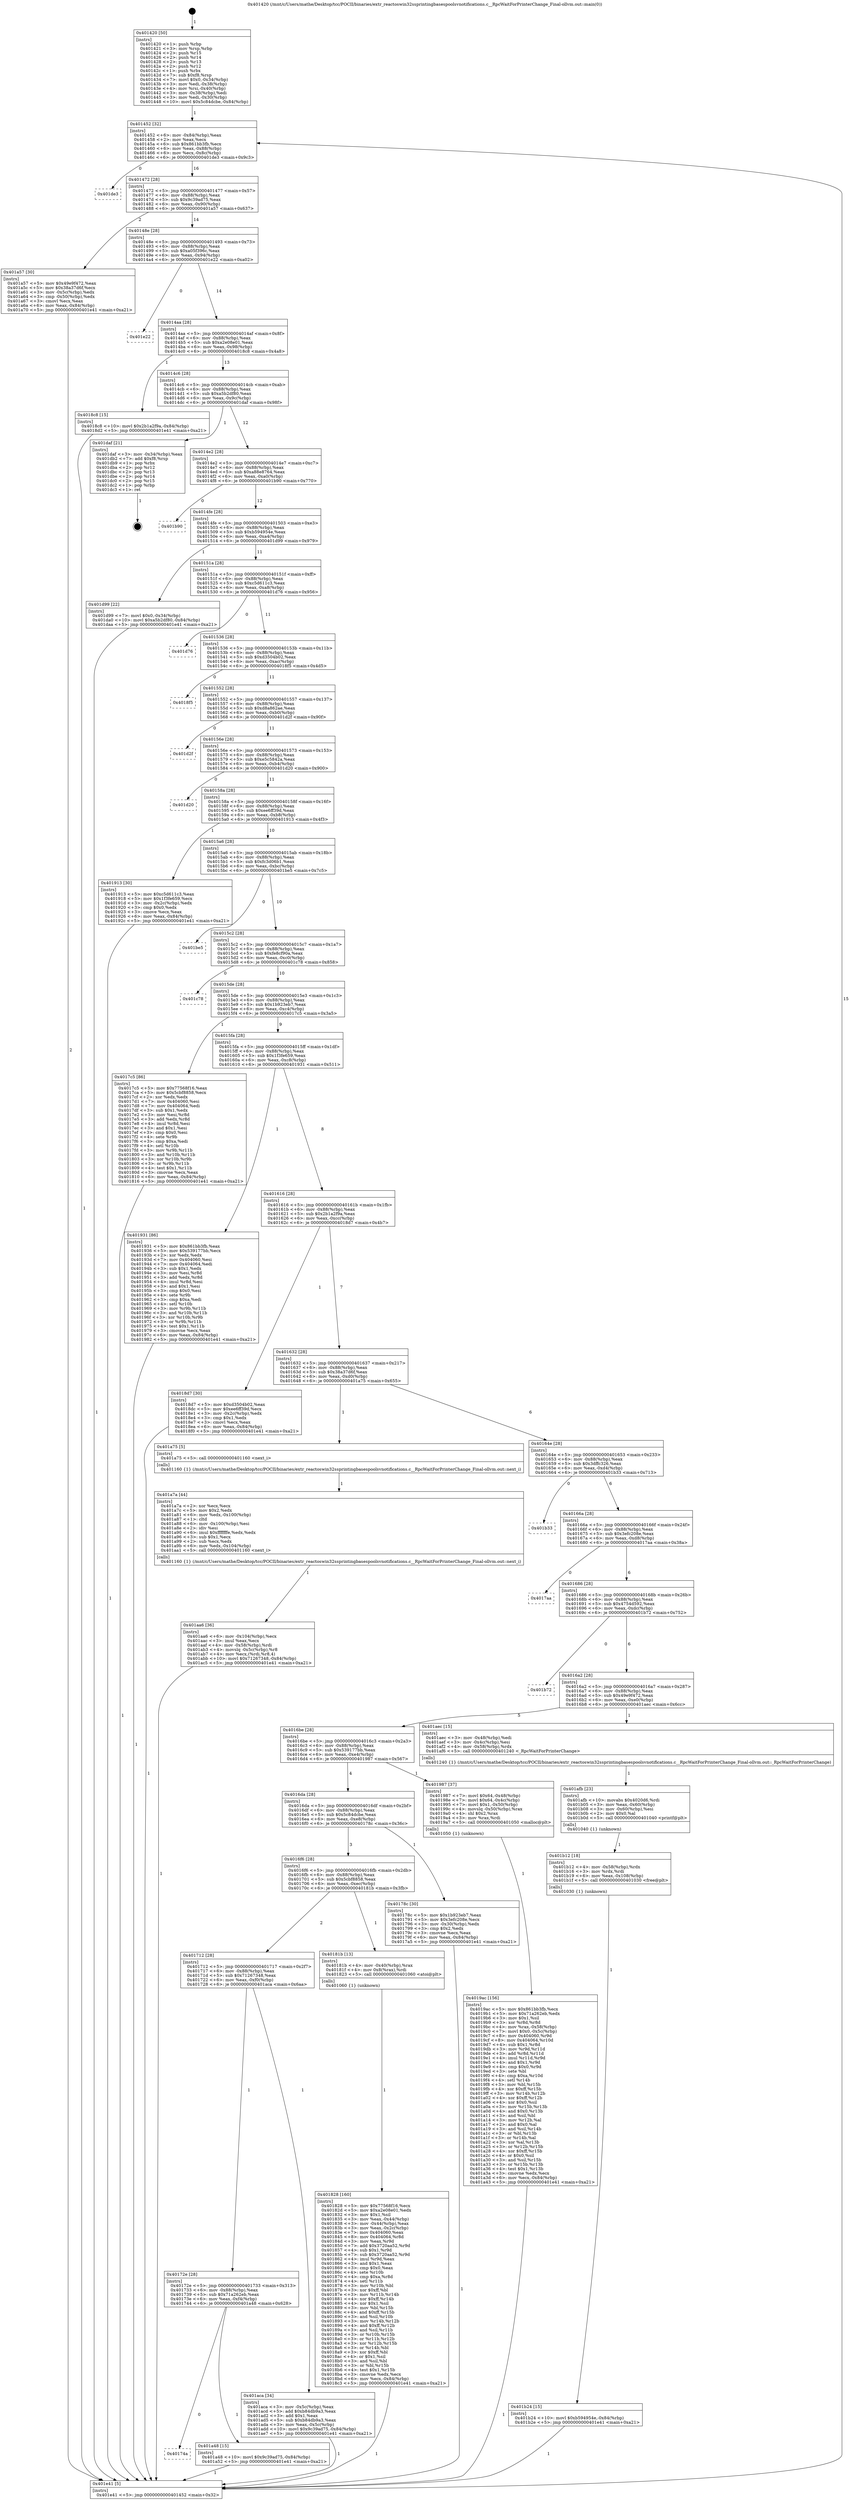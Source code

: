 digraph "0x401420" {
  label = "0x401420 (/mnt/c/Users/mathe/Desktop/tcc/POCII/binaries/extr_reactoswin32ssprintingbasespoolsvnotifications.c__RpcWaitForPrinterChange_Final-ollvm.out::main(0))"
  labelloc = "t"
  node[shape=record]

  Entry [label="",width=0.3,height=0.3,shape=circle,fillcolor=black,style=filled]
  "0x401452" [label="{
     0x401452 [32]\l
     | [instrs]\l
     &nbsp;&nbsp;0x401452 \<+6\>: mov -0x84(%rbp),%eax\l
     &nbsp;&nbsp;0x401458 \<+2\>: mov %eax,%ecx\l
     &nbsp;&nbsp;0x40145a \<+6\>: sub $0x861bb3fb,%ecx\l
     &nbsp;&nbsp;0x401460 \<+6\>: mov %eax,-0x88(%rbp)\l
     &nbsp;&nbsp;0x401466 \<+6\>: mov %ecx,-0x8c(%rbp)\l
     &nbsp;&nbsp;0x40146c \<+6\>: je 0000000000401de3 \<main+0x9c3\>\l
  }"]
  "0x401de3" [label="{
     0x401de3\l
  }", style=dashed]
  "0x401472" [label="{
     0x401472 [28]\l
     | [instrs]\l
     &nbsp;&nbsp;0x401472 \<+5\>: jmp 0000000000401477 \<main+0x57\>\l
     &nbsp;&nbsp;0x401477 \<+6\>: mov -0x88(%rbp),%eax\l
     &nbsp;&nbsp;0x40147d \<+5\>: sub $0x9c39ad75,%eax\l
     &nbsp;&nbsp;0x401482 \<+6\>: mov %eax,-0x90(%rbp)\l
     &nbsp;&nbsp;0x401488 \<+6\>: je 0000000000401a57 \<main+0x637\>\l
  }"]
  Exit [label="",width=0.3,height=0.3,shape=circle,fillcolor=black,style=filled,peripheries=2]
  "0x401a57" [label="{
     0x401a57 [30]\l
     | [instrs]\l
     &nbsp;&nbsp;0x401a57 \<+5\>: mov $0x49e9f472,%eax\l
     &nbsp;&nbsp;0x401a5c \<+5\>: mov $0x38a37d6f,%ecx\l
     &nbsp;&nbsp;0x401a61 \<+3\>: mov -0x5c(%rbp),%edx\l
     &nbsp;&nbsp;0x401a64 \<+3\>: cmp -0x50(%rbp),%edx\l
     &nbsp;&nbsp;0x401a67 \<+3\>: cmovl %ecx,%eax\l
     &nbsp;&nbsp;0x401a6a \<+6\>: mov %eax,-0x84(%rbp)\l
     &nbsp;&nbsp;0x401a70 \<+5\>: jmp 0000000000401e41 \<main+0xa21\>\l
  }"]
  "0x40148e" [label="{
     0x40148e [28]\l
     | [instrs]\l
     &nbsp;&nbsp;0x40148e \<+5\>: jmp 0000000000401493 \<main+0x73\>\l
     &nbsp;&nbsp;0x401493 \<+6\>: mov -0x88(%rbp),%eax\l
     &nbsp;&nbsp;0x401499 \<+5\>: sub $0xa05f396c,%eax\l
     &nbsp;&nbsp;0x40149e \<+6\>: mov %eax,-0x94(%rbp)\l
     &nbsp;&nbsp;0x4014a4 \<+6\>: je 0000000000401e22 \<main+0xa02\>\l
  }"]
  "0x401b24" [label="{
     0x401b24 [15]\l
     | [instrs]\l
     &nbsp;&nbsp;0x401b24 \<+10\>: movl $0xb594954e,-0x84(%rbp)\l
     &nbsp;&nbsp;0x401b2e \<+5\>: jmp 0000000000401e41 \<main+0xa21\>\l
  }"]
  "0x401e22" [label="{
     0x401e22\l
  }", style=dashed]
  "0x4014aa" [label="{
     0x4014aa [28]\l
     | [instrs]\l
     &nbsp;&nbsp;0x4014aa \<+5\>: jmp 00000000004014af \<main+0x8f\>\l
     &nbsp;&nbsp;0x4014af \<+6\>: mov -0x88(%rbp),%eax\l
     &nbsp;&nbsp;0x4014b5 \<+5\>: sub $0xa2e08e01,%eax\l
     &nbsp;&nbsp;0x4014ba \<+6\>: mov %eax,-0x98(%rbp)\l
     &nbsp;&nbsp;0x4014c0 \<+6\>: je 00000000004018c8 \<main+0x4a8\>\l
  }"]
  "0x401b12" [label="{
     0x401b12 [18]\l
     | [instrs]\l
     &nbsp;&nbsp;0x401b12 \<+4\>: mov -0x58(%rbp),%rdx\l
     &nbsp;&nbsp;0x401b16 \<+3\>: mov %rdx,%rdi\l
     &nbsp;&nbsp;0x401b19 \<+6\>: mov %eax,-0x108(%rbp)\l
     &nbsp;&nbsp;0x401b1f \<+5\>: call 0000000000401030 \<free@plt\>\l
     | [calls]\l
     &nbsp;&nbsp;0x401030 \{1\} (unknown)\l
  }"]
  "0x4018c8" [label="{
     0x4018c8 [15]\l
     | [instrs]\l
     &nbsp;&nbsp;0x4018c8 \<+10\>: movl $0x2b1a2f9a,-0x84(%rbp)\l
     &nbsp;&nbsp;0x4018d2 \<+5\>: jmp 0000000000401e41 \<main+0xa21\>\l
  }"]
  "0x4014c6" [label="{
     0x4014c6 [28]\l
     | [instrs]\l
     &nbsp;&nbsp;0x4014c6 \<+5\>: jmp 00000000004014cb \<main+0xab\>\l
     &nbsp;&nbsp;0x4014cb \<+6\>: mov -0x88(%rbp),%eax\l
     &nbsp;&nbsp;0x4014d1 \<+5\>: sub $0xa5b2df80,%eax\l
     &nbsp;&nbsp;0x4014d6 \<+6\>: mov %eax,-0x9c(%rbp)\l
     &nbsp;&nbsp;0x4014dc \<+6\>: je 0000000000401daf \<main+0x98f\>\l
  }"]
  "0x401afb" [label="{
     0x401afb [23]\l
     | [instrs]\l
     &nbsp;&nbsp;0x401afb \<+10\>: movabs $0x4020d6,%rdi\l
     &nbsp;&nbsp;0x401b05 \<+3\>: mov %eax,-0x60(%rbp)\l
     &nbsp;&nbsp;0x401b08 \<+3\>: mov -0x60(%rbp),%esi\l
     &nbsp;&nbsp;0x401b0b \<+2\>: mov $0x0,%al\l
     &nbsp;&nbsp;0x401b0d \<+5\>: call 0000000000401040 \<printf@plt\>\l
     | [calls]\l
     &nbsp;&nbsp;0x401040 \{1\} (unknown)\l
  }"]
  "0x401daf" [label="{
     0x401daf [21]\l
     | [instrs]\l
     &nbsp;&nbsp;0x401daf \<+3\>: mov -0x34(%rbp),%eax\l
     &nbsp;&nbsp;0x401db2 \<+7\>: add $0xf8,%rsp\l
     &nbsp;&nbsp;0x401db9 \<+1\>: pop %rbx\l
     &nbsp;&nbsp;0x401dba \<+2\>: pop %r12\l
     &nbsp;&nbsp;0x401dbc \<+2\>: pop %r13\l
     &nbsp;&nbsp;0x401dbe \<+2\>: pop %r14\l
     &nbsp;&nbsp;0x401dc0 \<+2\>: pop %r15\l
     &nbsp;&nbsp;0x401dc2 \<+1\>: pop %rbp\l
     &nbsp;&nbsp;0x401dc3 \<+1\>: ret\l
  }"]
  "0x4014e2" [label="{
     0x4014e2 [28]\l
     | [instrs]\l
     &nbsp;&nbsp;0x4014e2 \<+5\>: jmp 00000000004014e7 \<main+0xc7\>\l
     &nbsp;&nbsp;0x4014e7 \<+6\>: mov -0x88(%rbp),%eax\l
     &nbsp;&nbsp;0x4014ed \<+5\>: sub $0xa88e8764,%eax\l
     &nbsp;&nbsp;0x4014f2 \<+6\>: mov %eax,-0xa0(%rbp)\l
     &nbsp;&nbsp;0x4014f8 \<+6\>: je 0000000000401b90 \<main+0x770\>\l
  }"]
  "0x401aa6" [label="{
     0x401aa6 [36]\l
     | [instrs]\l
     &nbsp;&nbsp;0x401aa6 \<+6\>: mov -0x104(%rbp),%ecx\l
     &nbsp;&nbsp;0x401aac \<+3\>: imul %eax,%ecx\l
     &nbsp;&nbsp;0x401aaf \<+4\>: mov -0x58(%rbp),%rdi\l
     &nbsp;&nbsp;0x401ab3 \<+4\>: movslq -0x5c(%rbp),%r8\l
     &nbsp;&nbsp;0x401ab7 \<+4\>: mov %ecx,(%rdi,%r8,4)\l
     &nbsp;&nbsp;0x401abb \<+10\>: movl $0x71267348,-0x84(%rbp)\l
     &nbsp;&nbsp;0x401ac5 \<+5\>: jmp 0000000000401e41 \<main+0xa21\>\l
  }"]
  "0x401b90" [label="{
     0x401b90\l
  }", style=dashed]
  "0x4014fe" [label="{
     0x4014fe [28]\l
     | [instrs]\l
     &nbsp;&nbsp;0x4014fe \<+5\>: jmp 0000000000401503 \<main+0xe3\>\l
     &nbsp;&nbsp;0x401503 \<+6\>: mov -0x88(%rbp),%eax\l
     &nbsp;&nbsp;0x401509 \<+5\>: sub $0xb594954e,%eax\l
     &nbsp;&nbsp;0x40150e \<+6\>: mov %eax,-0xa4(%rbp)\l
     &nbsp;&nbsp;0x401514 \<+6\>: je 0000000000401d99 \<main+0x979\>\l
  }"]
  "0x401a7a" [label="{
     0x401a7a [44]\l
     | [instrs]\l
     &nbsp;&nbsp;0x401a7a \<+2\>: xor %ecx,%ecx\l
     &nbsp;&nbsp;0x401a7c \<+5\>: mov $0x2,%edx\l
     &nbsp;&nbsp;0x401a81 \<+6\>: mov %edx,-0x100(%rbp)\l
     &nbsp;&nbsp;0x401a87 \<+1\>: cltd\l
     &nbsp;&nbsp;0x401a88 \<+6\>: mov -0x100(%rbp),%esi\l
     &nbsp;&nbsp;0x401a8e \<+2\>: idiv %esi\l
     &nbsp;&nbsp;0x401a90 \<+6\>: imul $0xfffffffe,%edx,%edx\l
     &nbsp;&nbsp;0x401a96 \<+3\>: sub $0x1,%ecx\l
     &nbsp;&nbsp;0x401a99 \<+2\>: sub %ecx,%edx\l
     &nbsp;&nbsp;0x401a9b \<+6\>: mov %edx,-0x104(%rbp)\l
     &nbsp;&nbsp;0x401aa1 \<+5\>: call 0000000000401160 \<next_i\>\l
     | [calls]\l
     &nbsp;&nbsp;0x401160 \{1\} (/mnt/c/Users/mathe/Desktop/tcc/POCII/binaries/extr_reactoswin32ssprintingbasespoolsvnotifications.c__RpcWaitForPrinterChange_Final-ollvm.out::next_i)\l
  }"]
  "0x401d99" [label="{
     0x401d99 [22]\l
     | [instrs]\l
     &nbsp;&nbsp;0x401d99 \<+7\>: movl $0x0,-0x34(%rbp)\l
     &nbsp;&nbsp;0x401da0 \<+10\>: movl $0xa5b2df80,-0x84(%rbp)\l
     &nbsp;&nbsp;0x401daa \<+5\>: jmp 0000000000401e41 \<main+0xa21\>\l
  }"]
  "0x40151a" [label="{
     0x40151a [28]\l
     | [instrs]\l
     &nbsp;&nbsp;0x40151a \<+5\>: jmp 000000000040151f \<main+0xff\>\l
     &nbsp;&nbsp;0x40151f \<+6\>: mov -0x88(%rbp),%eax\l
     &nbsp;&nbsp;0x401525 \<+5\>: sub $0xc5d611c3,%eax\l
     &nbsp;&nbsp;0x40152a \<+6\>: mov %eax,-0xa8(%rbp)\l
     &nbsp;&nbsp;0x401530 \<+6\>: je 0000000000401d76 \<main+0x956\>\l
  }"]
  "0x40174a" [label="{
     0x40174a\l
  }", style=dashed]
  "0x401d76" [label="{
     0x401d76\l
  }", style=dashed]
  "0x401536" [label="{
     0x401536 [28]\l
     | [instrs]\l
     &nbsp;&nbsp;0x401536 \<+5\>: jmp 000000000040153b \<main+0x11b\>\l
     &nbsp;&nbsp;0x40153b \<+6\>: mov -0x88(%rbp),%eax\l
     &nbsp;&nbsp;0x401541 \<+5\>: sub $0xd3504b02,%eax\l
     &nbsp;&nbsp;0x401546 \<+6\>: mov %eax,-0xac(%rbp)\l
     &nbsp;&nbsp;0x40154c \<+6\>: je 00000000004018f5 \<main+0x4d5\>\l
  }"]
  "0x401a48" [label="{
     0x401a48 [15]\l
     | [instrs]\l
     &nbsp;&nbsp;0x401a48 \<+10\>: movl $0x9c39ad75,-0x84(%rbp)\l
     &nbsp;&nbsp;0x401a52 \<+5\>: jmp 0000000000401e41 \<main+0xa21\>\l
  }"]
  "0x4018f5" [label="{
     0x4018f5\l
  }", style=dashed]
  "0x401552" [label="{
     0x401552 [28]\l
     | [instrs]\l
     &nbsp;&nbsp;0x401552 \<+5\>: jmp 0000000000401557 \<main+0x137\>\l
     &nbsp;&nbsp;0x401557 \<+6\>: mov -0x88(%rbp),%eax\l
     &nbsp;&nbsp;0x40155d \<+5\>: sub $0xd8a862ae,%eax\l
     &nbsp;&nbsp;0x401562 \<+6\>: mov %eax,-0xb0(%rbp)\l
     &nbsp;&nbsp;0x401568 \<+6\>: je 0000000000401d2f \<main+0x90f\>\l
  }"]
  "0x40172e" [label="{
     0x40172e [28]\l
     | [instrs]\l
     &nbsp;&nbsp;0x40172e \<+5\>: jmp 0000000000401733 \<main+0x313\>\l
     &nbsp;&nbsp;0x401733 \<+6\>: mov -0x88(%rbp),%eax\l
     &nbsp;&nbsp;0x401739 \<+5\>: sub $0x71a262eb,%eax\l
     &nbsp;&nbsp;0x40173e \<+6\>: mov %eax,-0xf4(%rbp)\l
     &nbsp;&nbsp;0x401744 \<+6\>: je 0000000000401a48 \<main+0x628\>\l
  }"]
  "0x401d2f" [label="{
     0x401d2f\l
  }", style=dashed]
  "0x40156e" [label="{
     0x40156e [28]\l
     | [instrs]\l
     &nbsp;&nbsp;0x40156e \<+5\>: jmp 0000000000401573 \<main+0x153\>\l
     &nbsp;&nbsp;0x401573 \<+6\>: mov -0x88(%rbp),%eax\l
     &nbsp;&nbsp;0x401579 \<+5\>: sub $0xe5c5842a,%eax\l
     &nbsp;&nbsp;0x40157e \<+6\>: mov %eax,-0xb4(%rbp)\l
     &nbsp;&nbsp;0x401584 \<+6\>: je 0000000000401d20 \<main+0x900\>\l
  }"]
  "0x401aca" [label="{
     0x401aca [34]\l
     | [instrs]\l
     &nbsp;&nbsp;0x401aca \<+3\>: mov -0x5c(%rbp),%eax\l
     &nbsp;&nbsp;0x401acd \<+5\>: add $0xb84db9a3,%eax\l
     &nbsp;&nbsp;0x401ad2 \<+3\>: add $0x1,%eax\l
     &nbsp;&nbsp;0x401ad5 \<+5\>: sub $0xb84db9a3,%eax\l
     &nbsp;&nbsp;0x401ada \<+3\>: mov %eax,-0x5c(%rbp)\l
     &nbsp;&nbsp;0x401add \<+10\>: movl $0x9c39ad75,-0x84(%rbp)\l
     &nbsp;&nbsp;0x401ae7 \<+5\>: jmp 0000000000401e41 \<main+0xa21\>\l
  }"]
  "0x401d20" [label="{
     0x401d20\l
  }", style=dashed]
  "0x40158a" [label="{
     0x40158a [28]\l
     | [instrs]\l
     &nbsp;&nbsp;0x40158a \<+5\>: jmp 000000000040158f \<main+0x16f\>\l
     &nbsp;&nbsp;0x40158f \<+6\>: mov -0x88(%rbp),%eax\l
     &nbsp;&nbsp;0x401595 \<+5\>: sub $0xee6ff39d,%eax\l
     &nbsp;&nbsp;0x40159a \<+6\>: mov %eax,-0xb8(%rbp)\l
     &nbsp;&nbsp;0x4015a0 \<+6\>: je 0000000000401913 \<main+0x4f3\>\l
  }"]
  "0x4019ac" [label="{
     0x4019ac [156]\l
     | [instrs]\l
     &nbsp;&nbsp;0x4019ac \<+5\>: mov $0x861bb3fb,%ecx\l
     &nbsp;&nbsp;0x4019b1 \<+5\>: mov $0x71a262eb,%edx\l
     &nbsp;&nbsp;0x4019b6 \<+3\>: mov $0x1,%sil\l
     &nbsp;&nbsp;0x4019b9 \<+3\>: xor %r8d,%r8d\l
     &nbsp;&nbsp;0x4019bc \<+4\>: mov %rax,-0x58(%rbp)\l
     &nbsp;&nbsp;0x4019c0 \<+7\>: movl $0x0,-0x5c(%rbp)\l
     &nbsp;&nbsp;0x4019c7 \<+8\>: mov 0x404060,%r9d\l
     &nbsp;&nbsp;0x4019cf \<+8\>: mov 0x404064,%r10d\l
     &nbsp;&nbsp;0x4019d7 \<+4\>: sub $0x1,%r8d\l
     &nbsp;&nbsp;0x4019db \<+3\>: mov %r9d,%r11d\l
     &nbsp;&nbsp;0x4019de \<+3\>: add %r8d,%r11d\l
     &nbsp;&nbsp;0x4019e1 \<+4\>: imul %r11d,%r9d\l
     &nbsp;&nbsp;0x4019e5 \<+4\>: and $0x1,%r9d\l
     &nbsp;&nbsp;0x4019e9 \<+4\>: cmp $0x0,%r9d\l
     &nbsp;&nbsp;0x4019ed \<+3\>: sete %bl\l
     &nbsp;&nbsp;0x4019f0 \<+4\>: cmp $0xa,%r10d\l
     &nbsp;&nbsp;0x4019f4 \<+4\>: setl %r14b\l
     &nbsp;&nbsp;0x4019f8 \<+3\>: mov %bl,%r15b\l
     &nbsp;&nbsp;0x4019fb \<+4\>: xor $0xff,%r15b\l
     &nbsp;&nbsp;0x4019ff \<+3\>: mov %r14b,%r12b\l
     &nbsp;&nbsp;0x401a02 \<+4\>: xor $0xff,%r12b\l
     &nbsp;&nbsp;0x401a06 \<+4\>: xor $0x0,%sil\l
     &nbsp;&nbsp;0x401a0a \<+3\>: mov %r15b,%r13b\l
     &nbsp;&nbsp;0x401a0d \<+4\>: and $0x0,%r13b\l
     &nbsp;&nbsp;0x401a11 \<+3\>: and %sil,%bl\l
     &nbsp;&nbsp;0x401a14 \<+3\>: mov %r12b,%al\l
     &nbsp;&nbsp;0x401a17 \<+2\>: and $0x0,%al\l
     &nbsp;&nbsp;0x401a19 \<+3\>: and %sil,%r14b\l
     &nbsp;&nbsp;0x401a1c \<+3\>: or %bl,%r13b\l
     &nbsp;&nbsp;0x401a1f \<+3\>: or %r14b,%al\l
     &nbsp;&nbsp;0x401a22 \<+3\>: xor %al,%r13b\l
     &nbsp;&nbsp;0x401a25 \<+3\>: or %r12b,%r15b\l
     &nbsp;&nbsp;0x401a28 \<+4\>: xor $0xff,%r15b\l
     &nbsp;&nbsp;0x401a2c \<+4\>: or $0x0,%sil\l
     &nbsp;&nbsp;0x401a30 \<+3\>: and %sil,%r15b\l
     &nbsp;&nbsp;0x401a33 \<+3\>: or %r15b,%r13b\l
     &nbsp;&nbsp;0x401a36 \<+4\>: test $0x1,%r13b\l
     &nbsp;&nbsp;0x401a3a \<+3\>: cmovne %edx,%ecx\l
     &nbsp;&nbsp;0x401a3d \<+6\>: mov %ecx,-0x84(%rbp)\l
     &nbsp;&nbsp;0x401a43 \<+5\>: jmp 0000000000401e41 \<main+0xa21\>\l
  }"]
  "0x401913" [label="{
     0x401913 [30]\l
     | [instrs]\l
     &nbsp;&nbsp;0x401913 \<+5\>: mov $0xc5d611c3,%eax\l
     &nbsp;&nbsp;0x401918 \<+5\>: mov $0x1f3fe659,%ecx\l
     &nbsp;&nbsp;0x40191d \<+3\>: mov -0x2c(%rbp),%edx\l
     &nbsp;&nbsp;0x401920 \<+3\>: cmp $0x0,%edx\l
     &nbsp;&nbsp;0x401923 \<+3\>: cmove %ecx,%eax\l
     &nbsp;&nbsp;0x401926 \<+6\>: mov %eax,-0x84(%rbp)\l
     &nbsp;&nbsp;0x40192c \<+5\>: jmp 0000000000401e41 \<main+0xa21\>\l
  }"]
  "0x4015a6" [label="{
     0x4015a6 [28]\l
     | [instrs]\l
     &nbsp;&nbsp;0x4015a6 \<+5\>: jmp 00000000004015ab \<main+0x18b\>\l
     &nbsp;&nbsp;0x4015ab \<+6\>: mov -0x88(%rbp),%eax\l
     &nbsp;&nbsp;0x4015b1 \<+5\>: sub $0xfc3d06b1,%eax\l
     &nbsp;&nbsp;0x4015b6 \<+6\>: mov %eax,-0xbc(%rbp)\l
     &nbsp;&nbsp;0x4015bc \<+6\>: je 0000000000401be5 \<main+0x7c5\>\l
  }"]
  "0x401828" [label="{
     0x401828 [160]\l
     | [instrs]\l
     &nbsp;&nbsp;0x401828 \<+5\>: mov $0x77568f16,%ecx\l
     &nbsp;&nbsp;0x40182d \<+5\>: mov $0xa2e08e01,%edx\l
     &nbsp;&nbsp;0x401832 \<+3\>: mov $0x1,%sil\l
     &nbsp;&nbsp;0x401835 \<+3\>: mov %eax,-0x44(%rbp)\l
     &nbsp;&nbsp;0x401838 \<+3\>: mov -0x44(%rbp),%eax\l
     &nbsp;&nbsp;0x40183b \<+3\>: mov %eax,-0x2c(%rbp)\l
     &nbsp;&nbsp;0x40183e \<+7\>: mov 0x404060,%eax\l
     &nbsp;&nbsp;0x401845 \<+8\>: mov 0x404064,%r8d\l
     &nbsp;&nbsp;0x40184d \<+3\>: mov %eax,%r9d\l
     &nbsp;&nbsp;0x401850 \<+7\>: add $0x3720aa52,%r9d\l
     &nbsp;&nbsp;0x401857 \<+4\>: sub $0x1,%r9d\l
     &nbsp;&nbsp;0x40185b \<+7\>: sub $0x3720aa52,%r9d\l
     &nbsp;&nbsp;0x401862 \<+4\>: imul %r9d,%eax\l
     &nbsp;&nbsp;0x401866 \<+3\>: and $0x1,%eax\l
     &nbsp;&nbsp;0x401869 \<+3\>: cmp $0x0,%eax\l
     &nbsp;&nbsp;0x40186c \<+4\>: sete %r10b\l
     &nbsp;&nbsp;0x401870 \<+4\>: cmp $0xa,%r8d\l
     &nbsp;&nbsp;0x401874 \<+4\>: setl %r11b\l
     &nbsp;&nbsp;0x401878 \<+3\>: mov %r10b,%bl\l
     &nbsp;&nbsp;0x40187b \<+3\>: xor $0xff,%bl\l
     &nbsp;&nbsp;0x40187e \<+3\>: mov %r11b,%r14b\l
     &nbsp;&nbsp;0x401881 \<+4\>: xor $0xff,%r14b\l
     &nbsp;&nbsp;0x401885 \<+4\>: xor $0x1,%sil\l
     &nbsp;&nbsp;0x401889 \<+3\>: mov %bl,%r15b\l
     &nbsp;&nbsp;0x40188c \<+4\>: and $0xff,%r15b\l
     &nbsp;&nbsp;0x401890 \<+3\>: and %sil,%r10b\l
     &nbsp;&nbsp;0x401893 \<+3\>: mov %r14b,%r12b\l
     &nbsp;&nbsp;0x401896 \<+4\>: and $0xff,%r12b\l
     &nbsp;&nbsp;0x40189a \<+3\>: and %sil,%r11b\l
     &nbsp;&nbsp;0x40189d \<+3\>: or %r10b,%r15b\l
     &nbsp;&nbsp;0x4018a0 \<+3\>: or %r11b,%r12b\l
     &nbsp;&nbsp;0x4018a3 \<+3\>: xor %r12b,%r15b\l
     &nbsp;&nbsp;0x4018a6 \<+3\>: or %r14b,%bl\l
     &nbsp;&nbsp;0x4018a9 \<+3\>: xor $0xff,%bl\l
     &nbsp;&nbsp;0x4018ac \<+4\>: or $0x1,%sil\l
     &nbsp;&nbsp;0x4018b0 \<+3\>: and %sil,%bl\l
     &nbsp;&nbsp;0x4018b3 \<+3\>: or %bl,%r15b\l
     &nbsp;&nbsp;0x4018b6 \<+4\>: test $0x1,%r15b\l
     &nbsp;&nbsp;0x4018ba \<+3\>: cmovne %edx,%ecx\l
     &nbsp;&nbsp;0x4018bd \<+6\>: mov %ecx,-0x84(%rbp)\l
     &nbsp;&nbsp;0x4018c3 \<+5\>: jmp 0000000000401e41 \<main+0xa21\>\l
  }"]
  "0x401be5" [label="{
     0x401be5\l
  }", style=dashed]
  "0x4015c2" [label="{
     0x4015c2 [28]\l
     | [instrs]\l
     &nbsp;&nbsp;0x4015c2 \<+5\>: jmp 00000000004015c7 \<main+0x1a7\>\l
     &nbsp;&nbsp;0x4015c7 \<+6\>: mov -0x88(%rbp),%eax\l
     &nbsp;&nbsp;0x4015cd \<+5\>: sub $0xfe8cf90a,%eax\l
     &nbsp;&nbsp;0x4015d2 \<+6\>: mov %eax,-0xc0(%rbp)\l
     &nbsp;&nbsp;0x4015d8 \<+6\>: je 0000000000401c78 \<main+0x858\>\l
  }"]
  "0x401712" [label="{
     0x401712 [28]\l
     | [instrs]\l
     &nbsp;&nbsp;0x401712 \<+5\>: jmp 0000000000401717 \<main+0x2f7\>\l
     &nbsp;&nbsp;0x401717 \<+6\>: mov -0x88(%rbp),%eax\l
     &nbsp;&nbsp;0x40171d \<+5\>: sub $0x71267348,%eax\l
     &nbsp;&nbsp;0x401722 \<+6\>: mov %eax,-0xf0(%rbp)\l
     &nbsp;&nbsp;0x401728 \<+6\>: je 0000000000401aca \<main+0x6aa\>\l
  }"]
  "0x401c78" [label="{
     0x401c78\l
  }", style=dashed]
  "0x4015de" [label="{
     0x4015de [28]\l
     | [instrs]\l
     &nbsp;&nbsp;0x4015de \<+5\>: jmp 00000000004015e3 \<main+0x1c3\>\l
     &nbsp;&nbsp;0x4015e3 \<+6\>: mov -0x88(%rbp),%eax\l
     &nbsp;&nbsp;0x4015e9 \<+5\>: sub $0x1b923eb7,%eax\l
     &nbsp;&nbsp;0x4015ee \<+6\>: mov %eax,-0xc4(%rbp)\l
     &nbsp;&nbsp;0x4015f4 \<+6\>: je 00000000004017c5 \<main+0x3a5\>\l
  }"]
  "0x40181b" [label="{
     0x40181b [13]\l
     | [instrs]\l
     &nbsp;&nbsp;0x40181b \<+4\>: mov -0x40(%rbp),%rax\l
     &nbsp;&nbsp;0x40181f \<+4\>: mov 0x8(%rax),%rdi\l
     &nbsp;&nbsp;0x401823 \<+5\>: call 0000000000401060 \<atoi@plt\>\l
     | [calls]\l
     &nbsp;&nbsp;0x401060 \{1\} (unknown)\l
  }"]
  "0x4017c5" [label="{
     0x4017c5 [86]\l
     | [instrs]\l
     &nbsp;&nbsp;0x4017c5 \<+5\>: mov $0x77568f16,%eax\l
     &nbsp;&nbsp;0x4017ca \<+5\>: mov $0x5cbf8858,%ecx\l
     &nbsp;&nbsp;0x4017cf \<+2\>: xor %edx,%edx\l
     &nbsp;&nbsp;0x4017d1 \<+7\>: mov 0x404060,%esi\l
     &nbsp;&nbsp;0x4017d8 \<+7\>: mov 0x404064,%edi\l
     &nbsp;&nbsp;0x4017df \<+3\>: sub $0x1,%edx\l
     &nbsp;&nbsp;0x4017e2 \<+3\>: mov %esi,%r8d\l
     &nbsp;&nbsp;0x4017e5 \<+3\>: add %edx,%r8d\l
     &nbsp;&nbsp;0x4017e8 \<+4\>: imul %r8d,%esi\l
     &nbsp;&nbsp;0x4017ec \<+3\>: and $0x1,%esi\l
     &nbsp;&nbsp;0x4017ef \<+3\>: cmp $0x0,%esi\l
     &nbsp;&nbsp;0x4017f2 \<+4\>: sete %r9b\l
     &nbsp;&nbsp;0x4017f6 \<+3\>: cmp $0xa,%edi\l
     &nbsp;&nbsp;0x4017f9 \<+4\>: setl %r10b\l
     &nbsp;&nbsp;0x4017fd \<+3\>: mov %r9b,%r11b\l
     &nbsp;&nbsp;0x401800 \<+3\>: and %r10b,%r11b\l
     &nbsp;&nbsp;0x401803 \<+3\>: xor %r10b,%r9b\l
     &nbsp;&nbsp;0x401806 \<+3\>: or %r9b,%r11b\l
     &nbsp;&nbsp;0x401809 \<+4\>: test $0x1,%r11b\l
     &nbsp;&nbsp;0x40180d \<+3\>: cmovne %ecx,%eax\l
     &nbsp;&nbsp;0x401810 \<+6\>: mov %eax,-0x84(%rbp)\l
     &nbsp;&nbsp;0x401816 \<+5\>: jmp 0000000000401e41 \<main+0xa21\>\l
  }"]
  "0x4015fa" [label="{
     0x4015fa [28]\l
     | [instrs]\l
     &nbsp;&nbsp;0x4015fa \<+5\>: jmp 00000000004015ff \<main+0x1df\>\l
     &nbsp;&nbsp;0x4015ff \<+6\>: mov -0x88(%rbp),%eax\l
     &nbsp;&nbsp;0x401605 \<+5\>: sub $0x1f3fe659,%eax\l
     &nbsp;&nbsp;0x40160a \<+6\>: mov %eax,-0xc8(%rbp)\l
     &nbsp;&nbsp;0x401610 \<+6\>: je 0000000000401931 \<main+0x511\>\l
  }"]
  "0x401420" [label="{
     0x401420 [50]\l
     | [instrs]\l
     &nbsp;&nbsp;0x401420 \<+1\>: push %rbp\l
     &nbsp;&nbsp;0x401421 \<+3\>: mov %rsp,%rbp\l
     &nbsp;&nbsp;0x401424 \<+2\>: push %r15\l
     &nbsp;&nbsp;0x401426 \<+2\>: push %r14\l
     &nbsp;&nbsp;0x401428 \<+2\>: push %r13\l
     &nbsp;&nbsp;0x40142a \<+2\>: push %r12\l
     &nbsp;&nbsp;0x40142c \<+1\>: push %rbx\l
     &nbsp;&nbsp;0x40142d \<+7\>: sub $0xf8,%rsp\l
     &nbsp;&nbsp;0x401434 \<+7\>: movl $0x0,-0x34(%rbp)\l
     &nbsp;&nbsp;0x40143b \<+3\>: mov %edi,-0x38(%rbp)\l
     &nbsp;&nbsp;0x40143e \<+4\>: mov %rsi,-0x40(%rbp)\l
     &nbsp;&nbsp;0x401442 \<+3\>: mov -0x38(%rbp),%edi\l
     &nbsp;&nbsp;0x401445 \<+3\>: mov %edi,-0x30(%rbp)\l
     &nbsp;&nbsp;0x401448 \<+10\>: movl $0x5c84dcbe,-0x84(%rbp)\l
  }"]
  "0x401931" [label="{
     0x401931 [86]\l
     | [instrs]\l
     &nbsp;&nbsp;0x401931 \<+5\>: mov $0x861bb3fb,%eax\l
     &nbsp;&nbsp;0x401936 \<+5\>: mov $0x539177bb,%ecx\l
     &nbsp;&nbsp;0x40193b \<+2\>: xor %edx,%edx\l
     &nbsp;&nbsp;0x40193d \<+7\>: mov 0x404060,%esi\l
     &nbsp;&nbsp;0x401944 \<+7\>: mov 0x404064,%edi\l
     &nbsp;&nbsp;0x40194b \<+3\>: sub $0x1,%edx\l
     &nbsp;&nbsp;0x40194e \<+3\>: mov %esi,%r8d\l
     &nbsp;&nbsp;0x401951 \<+3\>: add %edx,%r8d\l
     &nbsp;&nbsp;0x401954 \<+4\>: imul %r8d,%esi\l
     &nbsp;&nbsp;0x401958 \<+3\>: and $0x1,%esi\l
     &nbsp;&nbsp;0x40195b \<+3\>: cmp $0x0,%esi\l
     &nbsp;&nbsp;0x40195e \<+4\>: sete %r9b\l
     &nbsp;&nbsp;0x401962 \<+3\>: cmp $0xa,%edi\l
     &nbsp;&nbsp;0x401965 \<+4\>: setl %r10b\l
     &nbsp;&nbsp;0x401969 \<+3\>: mov %r9b,%r11b\l
     &nbsp;&nbsp;0x40196c \<+3\>: and %r10b,%r11b\l
     &nbsp;&nbsp;0x40196f \<+3\>: xor %r10b,%r9b\l
     &nbsp;&nbsp;0x401972 \<+3\>: or %r9b,%r11b\l
     &nbsp;&nbsp;0x401975 \<+4\>: test $0x1,%r11b\l
     &nbsp;&nbsp;0x401979 \<+3\>: cmovne %ecx,%eax\l
     &nbsp;&nbsp;0x40197c \<+6\>: mov %eax,-0x84(%rbp)\l
     &nbsp;&nbsp;0x401982 \<+5\>: jmp 0000000000401e41 \<main+0xa21\>\l
  }"]
  "0x401616" [label="{
     0x401616 [28]\l
     | [instrs]\l
     &nbsp;&nbsp;0x401616 \<+5\>: jmp 000000000040161b \<main+0x1fb\>\l
     &nbsp;&nbsp;0x40161b \<+6\>: mov -0x88(%rbp),%eax\l
     &nbsp;&nbsp;0x401621 \<+5\>: sub $0x2b1a2f9a,%eax\l
     &nbsp;&nbsp;0x401626 \<+6\>: mov %eax,-0xcc(%rbp)\l
     &nbsp;&nbsp;0x40162c \<+6\>: je 00000000004018d7 \<main+0x4b7\>\l
  }"]
  "0x401e41" [label="{
     0x401e41 [5]\l
     | [instrs]\l
     &nbsp;&nbsp;0x401e41 \<+5\>: jmp 0000000000401452 \<main+0x32\>\l
  }"]
  "0x4018d7" [label="{
     0x4018d7 [30]\l
     | [instrs]\l
     &nbsp;&nbsp;0x4018d7 \<+5\>: mov $0xd3504b02,%eax\l
     &nbsp;&nbsp;0x4018dc \<+5\>: mov $0xee6ff39d,%ecx\l
     &nbsp;&nbsp;0x4018e1 \<+3\>: mov -0x2c(%rbp),%edx\l
     &nbsp;&nbsp;0x4018e4 \<+3\>: cmp $0x1,%edx\l
     &nbsp;&nbsp;0x4018e7 \<+3\>: cmovl %ecx,%eax\l
     &nbsp;&nbsp;0x4018ea \<+6\>: mov %eax,-0x84(%rbp)\l
     &nbsp;&nbsp;0x4018f0 \<+5\>: jmp 0000000000401e41 \<main+0xa21\>\l
  }"]
  "0x401632" [label="{
     0x401632 [28]\l
     | [instrs]\l
     &nbsp;&nbsp;0x401632 \<+5\>: jmp 0000000000401637 \<main+0x217\>\l
     &nbsp;&nbsp;0x401637 \<+6\>: mov -0x88(%rbp),%eax\l
     &nbsp;&nbsp;0x40163d \<+5\>: sub $0x38a37d6f,%eax\l
     &nbsp;&nbsp;0x401642 \<+6\>: mov %eax,-0xd0(%rbp)\l
     &nbsp;&nbsp;0x401648 \<+6\>: je 0000000000401a75 \<main+0x655\>\l
  }"]
  "0x4016f6" [label="{
     0x4016f6 [28]\l
     | [instrs]\l
     &nbsp;&nbsp;0x4016f6 \<+5\>: jmp 00000000004016fb \<main+0x2db\>\l
     &nbsp;&nbsp;0x4016fb \<+6\>: mov -0x88(%rbp),%eax\l
     &nbsp;&nbsp;0x401701 \<+5\>: sub $0x5cbf8858,%eax\l
     &nbsp;&nbsp;0x401706 \<+6\>: mov %eax,-0xec(%rbp)\l
     &nbsp;&nbsp;0x40170c \<+6\>: je 000000000040181b \<main+0x3fb\>\l
  }"]
  "0x401a75" [label="{
     0x401a75 [5]\l
     | [instrs]\l
     &nbsp;&nbsp;0x401a75 \<+5\>: call 0000000000401160 \<next_i\>\l
     | [calls]\l
     &nbsp;&nbsp;0x401160 \{1\} (/mnt/c/Users/mathe/Desktop/tcc/POCII/binaries/extr_reactoswin32ssprintingbasespoolsvnotifications.c__RpcWaitForPrinterChange_Final-ollvm.out::next_i)\l
  }"]
  "0x40164e" [label="{
     0x40164e [28]\l
     | [instrs]\l
     &nbsp;&nbsp;0x40164e \<+5\>: jmp 0000000000401653 \<main+0x233\>\l
     &nbsp;&nbsp;0x401653 \<+6\>: mov -0x88(%rbp),%eax\l
     &nbsp;&nbsp;0x401659 \<+5\>: sub $0x3dffc326,%eax\l
     &nbsp;&nbsp;0x40165e \<+6\>: mov %eax,-0xd4(%rbp)\l
     &nbsp;&nbsp;0x401664 \<+6\>: je 0000000000401b33 \<main+0x713\>\l
  }"]
  "0x40178c" [label="{
     0x40178c [30]\l
     | [instrs]\l
     &nbsp;&nbsp;0x40178c \<+5\>: mov $0x1b923eb7,%eax\l
     &nbsp;&nbsp;0x401791 \<+5\>: mov $0x3efc208e,%ecx\l
     &nbsp;&nbsp;0x401796 \<+3\>: mov -0x30(%rbp),%edx\l
     &nbsp;&nbsp;0x401799 \<+3\>: cmp $0x2,%edx\l
     &nbsp;&nbsp;0x40179c \<+3\>: cmovne %ecx,%eax\l
     &nbsp;&nbsp;0x40179f \<+6\>: mov %eax,-0x84(%rbp)\l
     &nbsp;&nbsp;0x4017a5 \<+5\>: jmp 0000000000401e41 \<main+0xa21\>\l
  }"]
  "0x401b33" [label="{
     0x401b33\l
  }", style=dashed]
  "0x40166a" [label="{
     0x40166a [28]\l
     | [instrs]\l
     &nbsp;&nbsp;0x40166a \<+5\>: jmp 000000000040166f \<main+0x24f\>\l
     &nbsp;&nbsp;0x40166f \<+6\>: mov -0x88(%rbp),%eax\l
     &nbsp;&nbsp;0x401675 \<+5\>: sub $0x3efc208e,%eax\l
     &nbsp;&nbsp;0x40167a \<+6\>: mov %eax,-0xd8(%rbp)\l
     &nbsp;&nbsp;0x401680 \<+6\>: je 00000000004017aa \<main+0x38a\>\l
  }"]
  "0x4016da" [label="{
     0x4016da [28]\l
     | [instrs]\l
     &nbsp;&nbsp;0x4016da \<+5\>: jmp 00000000004016df \<main+0x2bf\>\l
     &nbsp;&nbsp;0x4016df \<+6\>: mov -0x88(%rbp),%eax\l
     &nbsp;&nbsp;0x4016e5 \<+5\>: sub $0x5c84dcbe,%eax\l
     &nbsp;&nbsp;0x4016ea \<+6\>: mov %eax,-0xe8(%rbp)\l
     &nbsp;&nbsp;0x4016f0 \<+6\>: je 000000000040178c \<main+0x36c\>\l
  }"]
  "0x4017aa" [label="{
     0x4017aa\l
  }", style=dashed]
  "0x401686" [label="{
     0x401686 [28]\l
     | [instrs]\l
     &nbsp;&nbsp;0x401686 \<+5\>: jmp 000000000040168b \<main+0x26b\>\l
     &nbsp;&nbsp;0x40168b \<+6\>: mov -0x88(%rbp),%eax\l
     &nbsp;&nbsp;0x401691 \<+5\>: sub $0x4754d592,%eax\l
     &nbsp;&nbsp;0x401696 \<+6\>: mov %eax,-0xdc(%rbp)\l
     &nbsp;&nbsp;0x40169c \<+6\>: je 0000000000401b72 \<main+0x752\>\l
  }"]
  "0x401987" [label="{
     0x401987 [37]\l
     | [instrs]\l
     &nbsp;&nbsp;0x401987 \<+7\>: movl $0x64,-0x48(%rbp)\l
     &nbsp;&nbsp;0x40198e \<+7\>: movl $0x64,-0x4c(%rbp)\l
     &nbsp;&nbsp;0x401995 \<+7\>: movl $0x1,-0x50(%rbp)\l
     &nbsp;&nbsp;0x40199c \<+4\>: movslq -0x50(%rbp),%rax\l
     &nbsp;&nbsp;0x4019a0 \<+4\>: shl $0x2,%rax\l
     &nbsp;&nbsp;0x4019a4 \<+3\>: mov %rax,%rdi\l
     &nbsp;&nbsp;0x4019a7 \<+5\>: call 0000000000401050 \<malloc@plt\>\l
     | [calls]\l
     &nbsp;&nbsp;0x401050 \{1\} (unknown)\l
  }"]
  "0x401b72" [label="{
     0x401b72\l
  }", style=dashed]
  "0x4016a2" [label="{
     0x4016a2 [28]\l
     | [instrs]\l
     &nbsp;&nbsp;0x4016a2 \<+5\>: jmp 00000000004016a7 \<main+0x287\>\l
     &nbsp;&nbsp;0x4016a7 \<+6\>: mov -0x88(%rbp),%eax\l
     &nbsp;&nbsp;0x4016ad \<+5\>: sub $0x49e9f472,%eax\l
     &nbsp;&nbsp;0x4016b2 \<+6\>: mov %eax,-0xe0(%rbp)\l
     &nbsp;&nbsp;0x4016b8 \<+6\>: je 0000000000401aec \<main+0x6cc\>\l
  }"]
  "0x4016be" [label="{
     0x4016be [28]\l
     | [instrs]\l
     &nbsp;&nbsp;0x4016be \<+5\>: jmp 00000000004016c3 \<main+0x2a3\>\l
     &nbsp;&nbsp;0x4016c3 \<+6\>: mov -0x88(%rbp),%eax\l
     &nbsp;&nbsp;0x4016c9 \<+5\>: sub $0x539177bb,%eax\l
     &nbsp;&nbsp;0x4016ce \<+6\>: mov %eax,-0xe4(%rbp)\l
     &nbsp;&nbsp;0x4016d4 \<+6\>: je 0000000000401987 \<main+0x567\>\l
  }"]
  "0x401aec" [label="{
     0x401aec [15]\l
     | [instrs]\l
     &nbsp;&nbsp;0x401aec \<+3\>: mov -0x48(%rbp),%edi\l
     &nbsp;&nbsp;0x401aef \<+3\>: mov -0x4c(%rbp),%esi\l
     &nbsp;&nbsp;0x401af2 \<+4\>: mov -0x58(%rbp),%rdx\l
     &nbsp;&nbsp;0x401af6 \<+5\>: call 0000000000401240 \<_RpcWaitForPrinterChange\>\l
     | [calls]\l
     &nbsp;&nbsp;0x401240 \{1\} (/mnt/c/Users/mathe/Desktop/tcc/POCII/binaries/extr_reactoswin32ssprintingbasespoolsvnotifications.c__RpcWaitForPrinterChange_Final-ollvm.out::_RpcWaitForPrinterChange)\l
  }"]
  Entry -> "0x401420" [label=" 1"]
  "0x401452" -> "0x401de3" [label=" 0"]
  "0x401452" -> "0x401472" [label=" 16"]
  "0x401daf" -> Exit [label=" 1"]
  "0x401472" -> "0x401a57" [label=" 2"]
  "0x401472" -> "0x40148e" [label=" 14"]
  "0x401d99" -> "0x401e41" [label=" 1"]
  "0x40148e" -> "0x401e22" [label=" 0"]
  "0x40148e" -> "0x4014aa" [label=" 14"]
  "0x401b24" -> "0x401e41" [label=" 1"]
  "0x4014aa" -> "0x4018c8" [label=" 1"]
  "0x4014aa" -> "0x4014c6" [label=" 13"]
  "0x401b12" -> "0x401b24" [label=" 1"]
  "0x4014c6" -> "0x401daf" [label=" 1"]
  "0x4014c6" -> "0x4014e2" [label=" 12"]
  "0x401afb" -> "0x401b12" [label=" 1"]
  "0x4014e2" -> "0x401b90" [label=" 0"]
  "0x4014e2" -> "0x4014fe" [label=" 12"]
  "0x401aec" -> "0x401afb" [label=" 1"]
  "0x4014fe" -> "0x401d99" [label=" 1"]
  "0x4014fe" -> "0x40151a" [label=" 11"]
  "0x401aca" -> "0x401e41" [label=" 1"]
  "0x40151a" -> "0x401d76" [label=" 0"]
  "0x40151a" -> "0x401536" [label=" 11"]
  "0x401aa6" -> "0x401e41" [label=" 1"]
  "0x401536" -> "0x4018f5" [label=" 0"]
  "0x401536" -> "0x401552" [label=" 11"]
  "0x401a7a" -> "0x401aa6" [label=" 1"]
  "0x401552" -> "0x401d2f" [label=" 0"]
  "0x401552" -> "0x40156e" [label=" 11"]
  "0x401a57" -> "0x401e41" [label=" 2"]
  "0x40156e" -> "0x401d20" [label=" 0"]
  "0x40156e" -> "0x40158a" [label=" 11"]
  "0x401a48" -> "0x401e41" [label=" 1"]
  "0x40158a" -> "0x401913" [label=" 1"]
  "0x40158a" -> "0x4015a6" [label=" 10"]
  "0x40172e" -> "0x401a48" [label=" 1"]
  "0x4015a6" -> "0x401be5" [label=" 0"]
  "0x4015a6" -> "0x4015c2" [label=" 10"]
  "0x401a75" -> "0x401a7a" [label=" 1"]
  "0x4015c2" -> "0x401c78" [label=" 0"]
  "0x4015c2" -> "0x4015de" [label=" 10"]
  "0x401712" -> "0x40172e" [label=" 1"]
  "0x4015de" -> "0x4017c5" [label=" 1"]
  "0x4015de" -> "0x4015fa" [label=" 9"]
  "0x401712" -> "0x401aca" [label=" 1"]
  "0x4015fa" -> "0x401931" [label=" 1"]
  "0x4015fa" -> "0x401616" [label=" 8"]
  "0x4019ac" -> "0x401e41" [label=" 1"]
  "0x401616" -> "0x4018d7" [label=" 1"]
  "0x401616" -> "0x401632" [label=" 7"]
  "0x401987" -> "0x4019ac" [label=" 1"]
  "0x401632" -> "0x401a75" [label=" 1"]
  "0x401632" -> "0x40164e" [label=" 6"]
  "0x401931" -> "0x401e41" [label=" 1"]
  "0x40164e" -> "0x401b33" [label=" 0"]
  "0x40164e" -> "0x40166a" [label=" 6"]
  "0x401913" -> "0x401e41" [label=" 1"]
  "0x40166a" -> "0x4017aa" [label=" 0"]
  "0x40166a" -> "0x401686" [label=" 6"]
  "0x4018c8" -> "0x401e41" [label=" 1"]
  "0x401686" -> "0x401b72" [label=" 0"]
  "0x401686" -> "0x4016a2" [label=" 6"]
  "0x401828" -> "0x401e41" [label=" 1"]
  "0x4016a2" -> "0x401aec" [label=" 1"]
  "0x4016a2" -> "0x4016be" [label=" 5"]
  "0x40181b" -> "0x401828" [label=" 1"]
  "0x4016be" -> "0x401987" [label=" 1"]
  "0x4016be" -> "0x4016da" [label=" 4"]
  "0x4018d7" -> "0x401e41" [label=" 1"]
  "0x4016da" -> "0x40178c" [label=" 1"]
  "0x4016da" -> "0x4016f6" [label=" 3"]
  "0x40178c" -> "0x401e41" [label=" 1"]
  "0x401420" -> "0x401452" [label=" 1"]
  "0x401e41" -> "0x401452" [label=" 15"]
  "0x4017c5" -> "0x401e41" [label=" 1"]
  "0x40172e" -> "0x40174a" [label=" 0"]
  "0x4016f6" -> "0x40181b" [label=" 1"]
  "0x4016f6" -> "0x401712" [label=" 2"]
}
